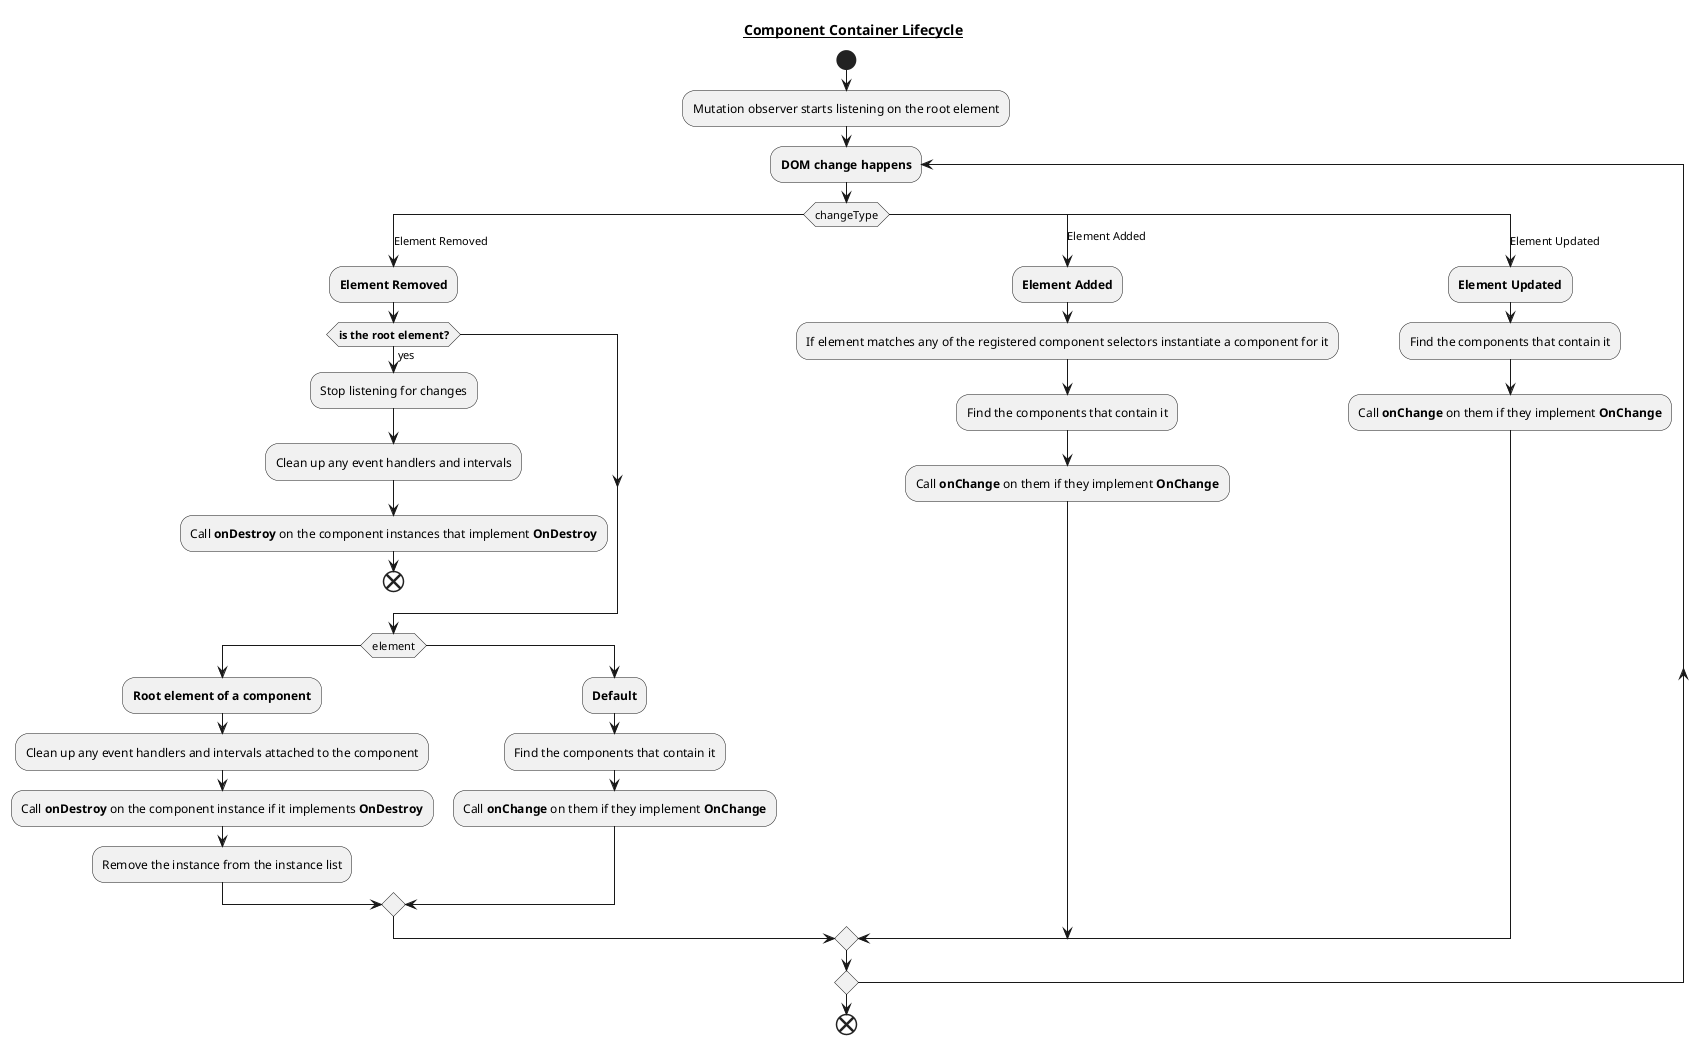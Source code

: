 @startuml
title __Component Container Lifecycle__
start
:Mutation observer starts listening on the root element;
repeat :**DOM change happens**;
switch (changeType)
case (Element Removed)
  :**Element Removed**;
  if (**is the root element?**) then(yes)
    :Stop listening for changes;
    :Clean up any event handlers and intervals;
    :Call **onDestroy** on the component instances that implement **OnDestroy**;
    end
  endif
  switch (element)
  case ()
    :**Root element of a component**;
    :Clean up any event handlers and intervals attached to the component;
    :Call **onDestroy** on the component instance if it implements **OnDestroy**;
    :Remove the instance from the instance list;
  case ()
    :**Default**;
    :Find the components that contain it;
    :Call **onChange** on them if they implement **OnChange**;
  endswitch
case (Element Added)
  :**Element Added**;
  :If element matches any of the registered component selectors instantiate a component for it;
  :Find the components that contain it;
  :Call **onChange** on them if they implement **OnChange**;
case (Element Updated)
  :**Element Updated**;
  :Find the components that contain it;
  :Call **onChange** on them if they implement **OnChange**;
endswitch
repeat while ()
end
@enduml